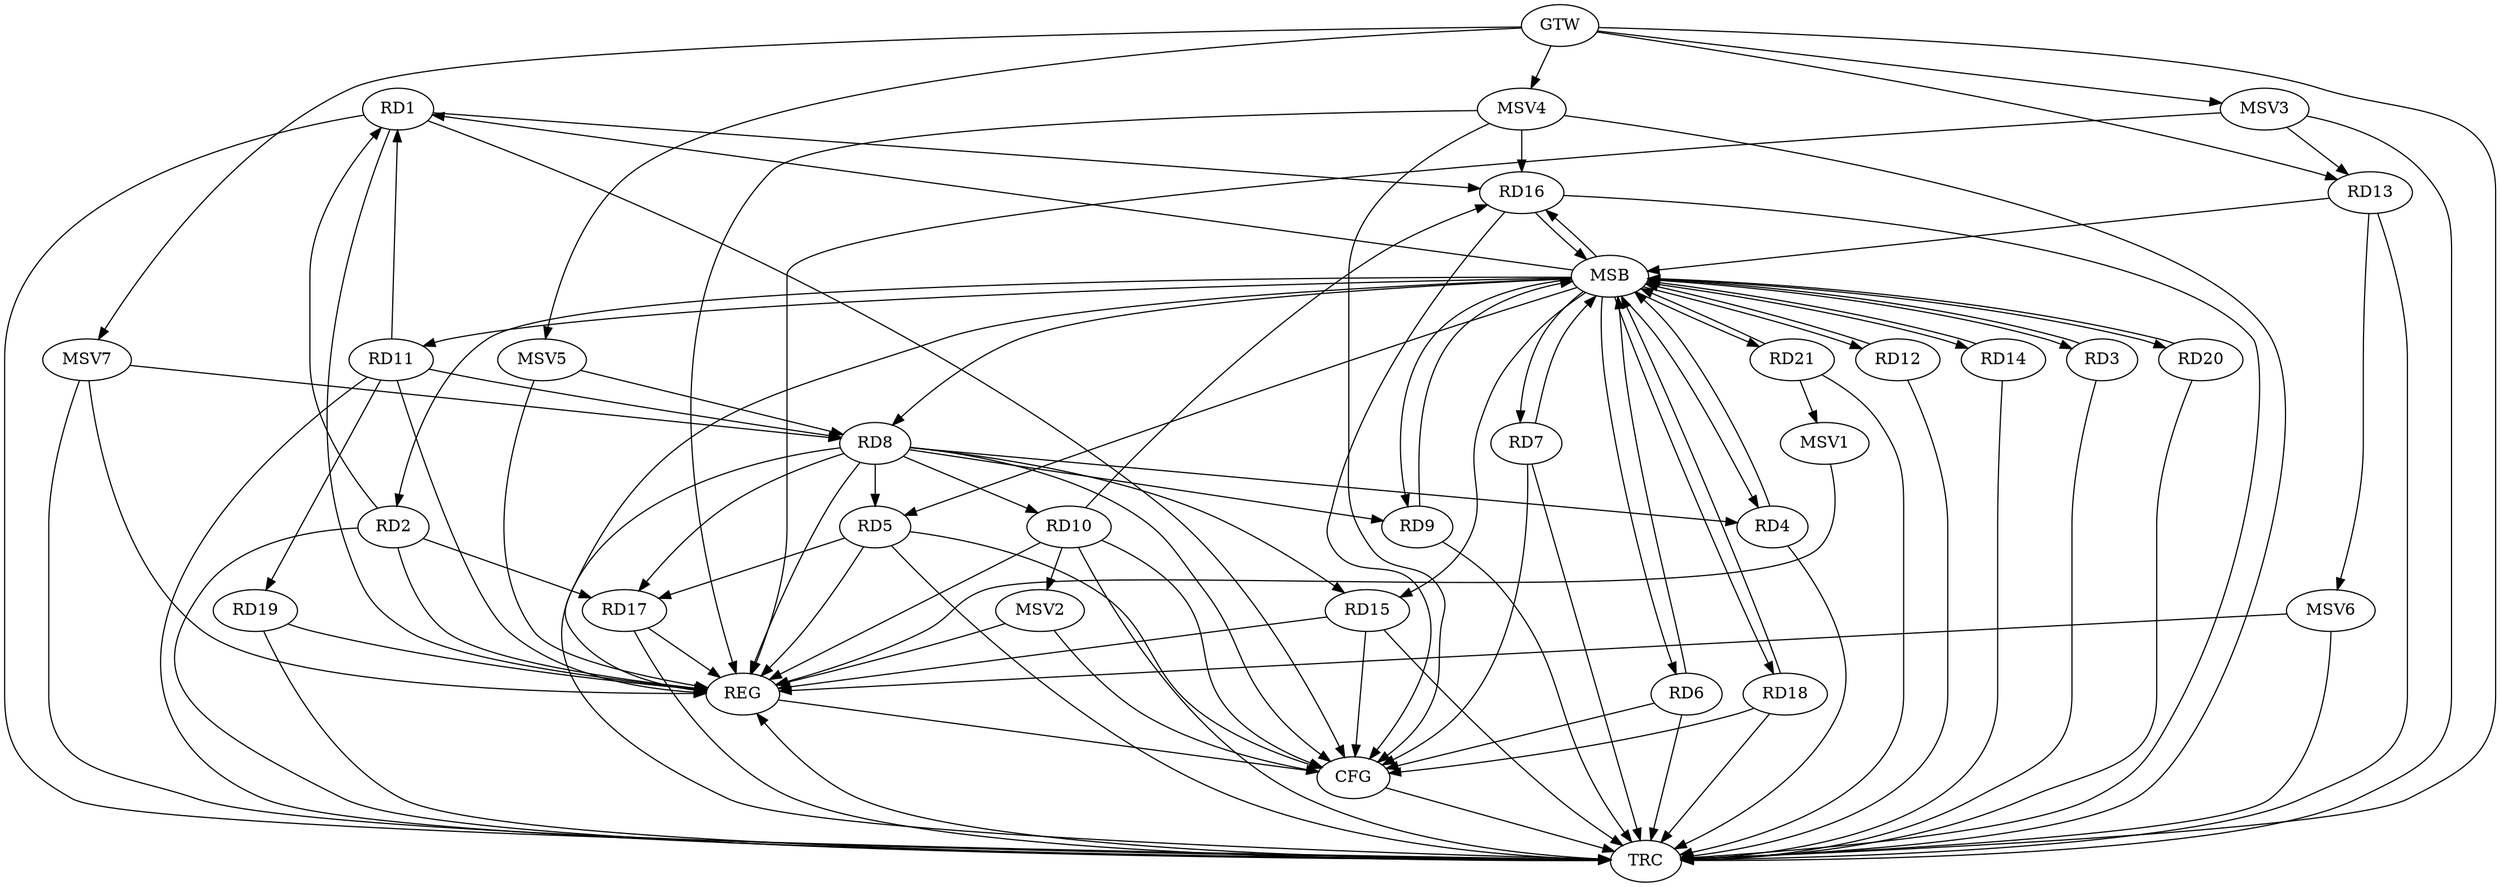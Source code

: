 strict digraph G {
  RD1 [ label="RD1" ];
  RD2 [ label="RD2" ];
  RD3 [ label="RD3" ];
  RD4 [ label="RD4" ];
  RD5 [ label="RD5" ];
  RD6 [ label="RD6" ];
  RD7 [ label="RD7" ];
  RD8 [ label="RD8" ];
  RD9 [ label="RD9" ];
  RD10 [ label="RD10" ];
  RD11 [ label="RD11" ];
  RD12 [ label="RD12" ];
  RD13 [ label="RD13" ];
  RD14 [ label="RD14" ];
  RD15 [ label="RD15" ];
  RD16 [ label="RD16" ];
  RD17 [ label="RD17" ];
  RD18 [ label="RD18" ];
  RD19 [ label="RD19" ];
  RD20 [ label="RD20" ];
  RD21 [ label="RD21" ];
  GTW [ label="GTW" ];
  REG [ label="REG" ];
  MSB [ label="MSB" ];
  CFG [ label="CFG" ];
  TRC [ label="TRC" ];
  MSV1 [ label="MSV1" ];
  MSV2 [ label="MSV2" ];
  MSV3 [ label="MSV3" ];
  MSV4 [ label="MSV4" ];
  MSV5 [ label="MSV5" ];
  MSV6 [ label="MSV6" ];
  MSV7 [ label="MSV7" ];
  RD2 -> RD1;
  RD11 -> RD1;
  RD1 -> RD16;
  RD2 -> RD17;
  RD8 -> RD4;
  RD5 -> RD17;
  RD8 -> RD10;
  RD11 -> RD8;
  RD8 -> RD15;
  RD8 -> RD17;
  RD10 -> RD16;
  RD11 -> RD19;
  GTW -> RD13;
  RD1 -> REG;
  RD2 -> REG;
  RD5 -> REG;
  RD8 -> REG;
  RD10 -> REG;
  RD11 -> REG;
  RD15 -> REG;
  RD17 -> REG;
  RD19 -> REG;
  RD3 -> MSB;
  MSB -> RD4;
  MSB -> RD20;
  MSB -> REG;
  RD4 -> MSB;
  MSB -> RD11;
  MSB -> RD12;
  MSB -> RD15;
  RD6 -> MSB;
  MSB -> RD1;
  MSB -> RD21;
  RD7 -> MSB;
  MSB -> RD14;
  RD9 -> MSB;
  MSB -> RD2;
  MSB -> RD6;
  MSB -> RD16;
  MSB -> RD18;
  RD12 -> MSB;
  MSB -> RD9;
  RD13 -> MSB;
  MSB -> RD8;
  RD14 -> MSB;
  MSB -> RD5;
  RD16 -> MSB;
  RD18 -> MSB;
  RD20 -> MSB;
  MSB -> RD7;
  RD21 -> MSB;
  MSB -> RD3;
  RD10 -> CFG;
  RD16 -> CFG;
  RD7 -> CFG;
  RD18 -> CFG;
  RD15 -> CFG;
  RD5 -> CFG;
  RD1 -> CFG;
  RD8 -> CFG;
  RD6 -> CFG;
  REG -> CFG;
  RD1 -> TRC;
  RD2 -> TRC;
  RD3 -> TRC;
  RD4 -> TRC;
  RD5 -> TRC;
  RD6 -> TRC;
  RD7 -> TRC;
  RD8 -> TRC;
  RD9 -> TRC;
  RD10 -> TRC;
  RD11 -> TRC;
  RD12 -> TRC;
  RD13 -> TRC;
  RD14 -> TRC;
  RD15 -> TRC;
  RD16 -> TRC;
  RD17 -> TRC;
  RD18 -> TRC;
  RD19 -> TRC;
  RD20 -> TRC;
  RD21 -> TRC;
  GTW -> TRC;
  CFG -> TRC;
  TRC -> REG;
  RD8 -> RD5;
  RD8 -> RD9;
  RD21 -> MSV1;
  MSV1 -> REG;
  RD10 -> MSV2;
  MSV2 -> REG;
  MSV2 -> CFG;
  MSV3 -> RD13;
  GTW -> MSV3;
  MSV3 -> REG;
  MSV3 -> TRC;
  MSV4 -> RD16;
  GTW -> MSV4;
  MSV4 -> REG;
  MSV4 -> TRC;
  MSV4 -> CFG;
  MSV5 -> RD8;
  GTW -> MSV5;
  MSV5 -> REG;
  RD13 -> MSV6;
  MSV6 -> REG;
  MSV6 -> TRC;
  MSV7 -> RD8;
  GTW -> MSV7;
  MSV7 -> REG;
  MSV7 -> TRC;
}
